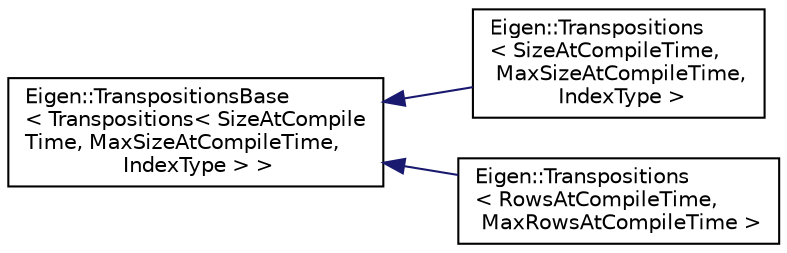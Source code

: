 digraph "Graphical Class Hierarchy"
{
  edge [fontname="Helvetica",fontsize="10",labelfontname="Helvetica",labelfontsize="10"];
  node [fontname="Helvetica",fontsize="10",shape=record];
  rankdir="LR";
  Node1 [label="Eigen::TranspositionsBase\l\< Transpositions\< SizeAtCompile\lTime, MaxSizeAtCompileTime,\l IndexType \> \>",height=0.2,width=0.4,color="black", fillcolor="white", style="filled",URL="$class_eigen_1_1_transpositions_base.html"];
  Node1 -> Node2 [dir="back",color="midnightblue",fontsize="10",style="solid",fontname="Helvetica"];
  Node2 [label="Eigen::Transpositions\l\< SizeAtCompileTime,\l MaxSizeAtCompileTime,\l IndexType \>",height=0.2,width=0.4,color="black", fillcolor="white", style="filled",URL="$class_eigen_1_1_transpositions.html",tooltip="Represents a sequence of transpositions (row/column interchange) "];
  Node1 -> Node3 [dir="back",color="midnightblue",fontsize="10",style="solid",fontname="Helvetica"];
  Node3 [label="Eigen::Transpositions\l\< RowsAtCompileTime,\l MaxRowsAtCompileTime \>",height=0.2,width=0.4,color="black", fillcolor="white", style="filled",URL="$class_eigen_1_1_transpositions.html"];
}
